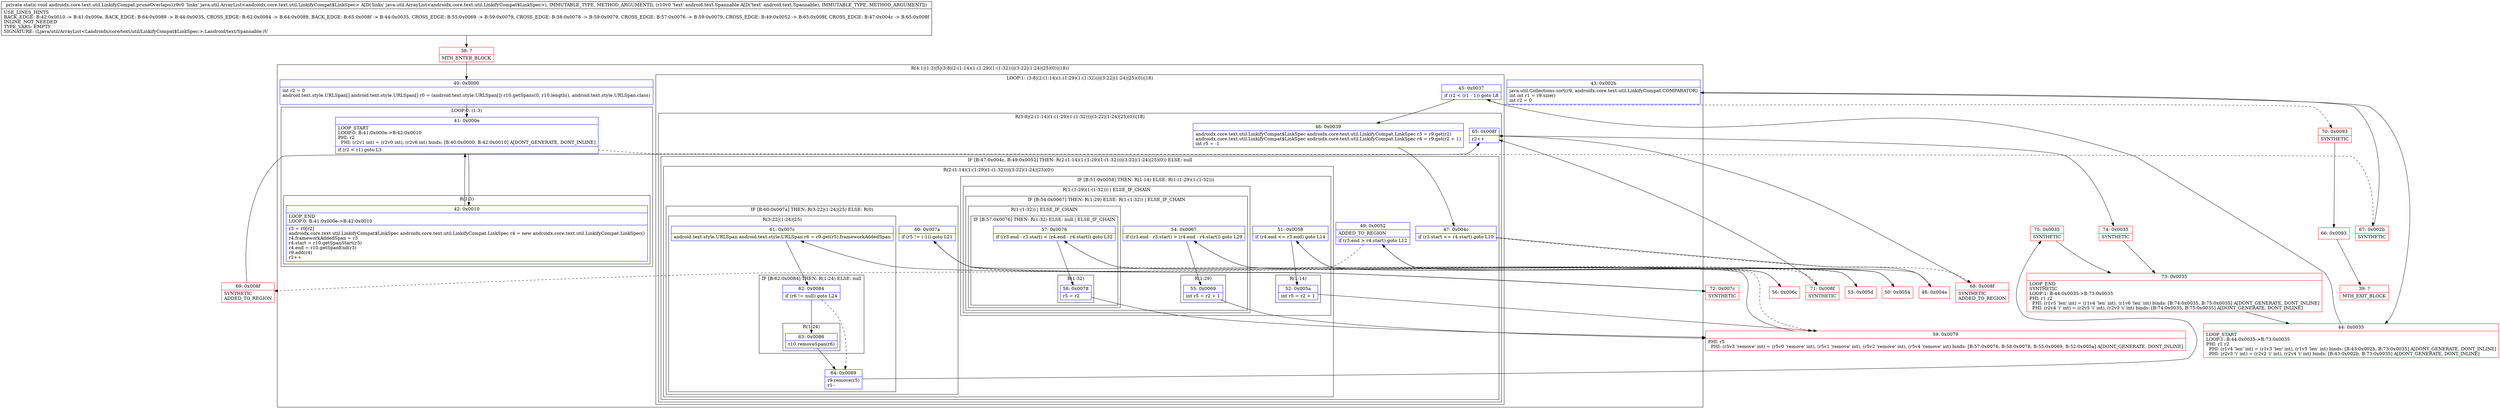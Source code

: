 digraph "CFG forandroidx.core.text.util.LinkifyCompat.pruneOverlaps(Ljava\/util\/ArrayList;Landroid\/text\/Spannable;)V" {
subgraph cluster_Region_511052061 {
label = "R(4:1|(1:3)|5|(3:8|(2:(1:14)(1:(1:29)(1:(1:32)))|(3:22|(1:24)|25)(0))|18))";
node [shape=record,color=blue];
Node_40 [shape=record,label="{40\:\ 0x0000|int r2 = 0\landroid.text.style.URLSpan[] android.text.style.URLSpan[] r0 = (android.text.style.URLSpan[]) r10.getSpans(0, r10.length(), android.text.style.URLSpan.class)\l\l}"];
subgraph cluster_LoopRegion_1342923068 {
label = "LOOP:0: (1:3)";
node [shape=record,color=blue];
Node_41 [shape=record,label="{41\:\ 0x000e|LOOP_START\lLOOP:0: B:41:0x000e\-\>B:42:0x0010\lPHI: r2 \l  PHI: (r2v1 int) = (r2v0 int), (r2v6 int) binds: [B:40:0x0000, B:42:0x0010] A[DONT_GENERATE, DONT_INLINE]\l|if (r2 \< r1) goto L3\l}"];
subgraph cluster_Region_2097809528 {
label = "R(1:3)";
node [shape=record,color=blue];
Node_42 [shape=record,label="{42\:\ 0x0010|LOOP_END\lLOOP:0: B:41:0x000e\-\>B:42:0x0010\l|r3 = r0[r2]\landroidx.core.text.util.LinkifyCompat$LinkSpec androidx.core.text.util.LinkifyCompat.LinkSpec r4 = new androidx.core.text.util.LinkifyCompat.LinkSpec()\lr4.frameworkAddedSpan = r3\lr4.start = r10.getSpanStart(r3)\lr4.end = r10.getSpanEnd(r3)\lr9.add(r4)\lr2++\l}"];
}
}
Node_43 [shape=record,label="{43\:\ 0x002b|java.util.Collections.sort(r9, androidx.core.text.util.LinkifyCompat.COMPARATOR)\lint int r1 = r9.size()\lint r2 = 0\l}"];
subgraph cluster_LoopRegion_434880786 {
label = "LOOP:1: (3:8|(2:(1:14)(1:(1:29)(1:(1:32)))|(3:22|(1:24)|25)(0))|18)";
node [shape=record,color=blue];
Node_45 [shape=record,label="{45\:\ 0x0037|if (r2 \< (r1 \- 1)) goto L8\l}"];
subgraph cluster_Region_930811347 {
label = "R(3:8|(2:(1:14)(1:(1:29)(1:(1:32)))|(3:22|(1:24)|25)(0))|18)";
node [shape=record,color=blue];
Node_46 [shape=record,label="{46\:\ 0x0039|androidx.core.text.util.LinkifyCompat$LinkSpec androidx.core.text.util.LinkifyCompat.LinkSpec r3 = r9.get(r2)\landroidx.core.text.util.LinkifyCompat$LinkSpec androidx.core.text.util.LinkifyCompat.LinkSpec r4 = r9.get(r2 + 1)\lint r5 = \-1\l}"];
subgraph cluster_IfRegion_1460165758 {
label = "IF [B:47:0x004c, B:49:0x0052] THEN: R(2:(1:14)(1:(1:29)(1:(1:32)))|(3:22|(1:24)|25)(0)) ELSE: null";
node [shape=record,color=blue];
Node_47 [shape=record,label="{47\:\ 0x004c|if (r3.start \<= r4.start) goto L10\l}"];
Node_49 [shape=record,label="{49\:\ 0x0052|ADDED_TO_REGION\l|if (r3.end \> r4.start) goto L12\l}"];
subgraph cluster_Region_366922076 {
label = "R(2:(1:14)(1:(1:29)(1:(1:32)))|(3:22|(1:24)|25)(0))";
node [shape=record,color=blue];
subgraph cluster_IfRegion_832927737 {
label = "IF [B:51:0x0058] THEN: R(1:14) ELSE: R(1:(1:29)(1:(1:32)))";
node [shape=record,color=blue];
Node_51 [shape=record,label="{51\:\ 0x0058|if (r4.end \<= r3.end) goto L14\l}"];
subgraph cluster_Region_446663308 {
label = "R(1:14)";
node [shape=record,color=blue];
Node_52 [shape=record,label="{52\:\ 0x005a|int r5 = r2 + 1\l}"];
}
subgraph cluster_Region_918299776 {
label = "R(1:(1:29)(1:(1:32))) | ELSE_IF_CHAIN\l";
node [shape=record,color=blue];
subgraph cluster_IfRegion_2097913308 {
label = "IF [B:54:0x0067] THEN: R(1:29) ELSE: R(1:(1:32)) | ELSE_IF_CHAIN\l";
node [shape=record,color=blue];
Node_54 [shape=record,label="{54\:\ 0x0067|if ((r3.end \- r3.start) \> (r4.end \- r4.start)) goto L29\l}"];
subgraph cluster_Region_2144761503 {
label = "R(1:29)";
node [shape=record,color=blue];
Node_55 [shape=record,label="{55\:\ 0x0069|int r5 = r2 + 1\l}"];
}
subgraph cluster_Region_85778308 {
label = "R(1:(1:32)) | ELSE_IF_CHAIN\l";
node [shape=record,color=blue];
subgraph cluster_IfRegion_1401868960 {
label = "IF [B:57:0x0076] THEN: R(1:32) ELSE: null | ELSE_IF_CHAIN\l";
node [shape=record,color=blue];
Node_57 [shape=record,label="{57\:\ 0x0076|if ((r3.end \- r3.start) \< (r4.end \- r4.start)) goto L32\l}"];
subgraph cluster_Region_955435814 {
label = "R(1:32)";
node [shape=record,color=blue];
Node_58 [shape=record,label="{58\:\ 0x0078|r5 = r2\l}"];
}
}
}
}
}
}
subgraph cluster_IfRegion_1181781763 {
label = "IF [B:60:0x007a] THEN: R(3:22|(1:24)|25) ELSE: R(0)";
node [shape=record,color=blue];
Node_60 [shape=record,label="{60\:\ 0x007a|if (r5 != (\-1)) goto L21\l}"];
subgraph cluster_Region_1198807811 {
label = "R(3:22|(1:24)|25)";
node [shape=record,color=blue];
Node_61 [shape=record,label="{61\:\ 0x007c|android.text.style.URLSpan android.text.style.URLSpan r6 = r9.get(r5).frameworkAddedSpan\l}"];
subgraph cluster_IfRegion_1550856843 {
label = "IF [B:62:0x0084] THEN: R(1:24) ELSE: null";
node [shape=record,color=blue];
Node_62 [shape=record,label="{62\:\ 0x0084|if (r6 != null) goto L24\l}"];
subgraph cluster_Region_2100605348 {
label = "R(1:24)";
node [shape=record,color=blue];
Node_63 [shape=record,label="{63\:\ 0x0086|r10.removeSpan(r6)\l}"];
}
}
Node_64 [shape=record,label="{64\:\ 0x0089|r9.remove(r5)\lr1\-\-\l}"];
}
subgraph cluster_Region_244669594 {
label = "R(0)";
node [shape=record,color=blue];
}
}
}
}
Node_65 [shape=record,label="{65\:\ 0x008f|r2++\l}"];
}
}
}
Node_38 [shape=record,color=red,label="{38\:\ ?|MTH_ENTER_BLOCK\l}"];
Node_67 [shape=record,color=red,label="{67\:\ 0x002b|SYNTHETIC\l}"];
Node_44 [shape=record,color=red,label="{44\:\ 0x0035|LOOP_START\lLOOP:1: B:44:0x0035\-\>B:73:0x0035\lPHI: r1 r2 \l  PHI: (r1v4 'len' int) = (r1v3 'len' int), (r1v5 'len' int) binds: [B:43:0x002b, B:73:0x0035] A[DONT_GENERATE, DONT_INLINE]\l  PHI: (r2v3 'i' int) = (r2v2 'i' int), (r2v4 'i' int) binds: [B:43:0x002b, B:73:0x0035] A[DONT_GENERATE, DONT_INLINE]\l}"];
Node_48 [shape=record,color=red,label="{48\:\ 0x004e}"];
Node_50 [shape=record,color=red,label="{50\:\ 0x0054}"];
Node_59 [shape=record,color=red,label="{59\:\ 0x0079|PHI: r5 \l  PHI: (r5v3 'remove' int) = (r5v0 'remove' int), (r5v1 'remove' int), (r5v2 'remove' int), (r5v4 'remove' int) binds: [B:57:0x0076, B:58:0x0078, B:55:0x0069, B:52:0x005a] A[DONT_GENERATE, DONT_INLINE]\l}"];
Node_71 [shape=record,color=red,label="{71\:\ 0x008f|SYNTHETIC\l}"];
Node_74 [shape=record,color=red,label="{74\:\ 0x0035|SYNTHETIC\l}"];
Node_73 [shape=record,color=red,label="{73\:\ 0x0035|LOOP_END\lSYNTHETIC\lLOOP:1: B:44:0x0035\-\>B:73:0x0035\lPHI: r1 r2 \l  PHI: (r1v5 'len' int) = (r1v4 'len' int), (r1v6 'len' int) binds: [B:74:0x0035, B:75:0x0035] A[DONT_GENERATE, DONT_INLINE]\l  PHI: (r2v4 'i' int) = (r2v5 'i' int), (r2v3 'i' int) binds: [B:74:0x0035, B:75:0x0035] A[DONT_GENERATE, DONT_INLINE]\l}"];
Node_72 [shape=record,color=red,label="{72\:\ 0x007c|SYNTHETIC\l}"];
Node_75 [shape=record,color=red,label="{75\:\ 0x0035|SYNTHETIC\l}"];
Node_53 [shape=record,color=red,label="{53\:\ 0x005d}"];
Node_56 [shape=record,color=red,label="{56\:\ 0x006c}"];
Node_69 [shape=record,color=red,label="{69\:\ 0x008f|SYNTHETIC\lADDED_TO_REGION\l}"];
Node_68 [shape=record,color=red,label="{68\:\ 0x008f|SYNTHETIC\lADDED_TO_REGION\l}"];
Node_70 [shape=record,color=red,label="{70\:\ 0x0093|SYNTHETIC\l}"];
Node_66 [shape=record,color=red,label="{66\:\ 0x0093}"];
Node_39 [shape=record,color=red,label="{39\:\ ?|MTH_EXIT_BLOCK\l}"];
MethodNode[shape=record,label="{private static void androidx.core.text.util.LinkifyCompat.pruneOverlaps((r9v0 'links' java.util.ArrayList\<androidx.core.text.util.LinkifyCompat$LinkSpec\> A[D('links' java.util.ArrayList\<androidx.core.text.util.LinkifyCompat$LinkSpec\>), IMMUTABLE_TYPE, METHOD_ARGUMENT]), (r10v0 'text' android.text.Spannable A[D('text' android.text.Spannable), IMMUTABLE_TYPE, METHOD_ARGUMENT]))  | USE_LINES_HINTS\lBACK_EDGE: B:42:0x0010 \-\> B:41:0x000e, BACK_EDGE: B:64:0x0089 \-\> B:44:0x0035, CROSS_EDGE: B:62:0x0084 \-\> B:64:0x0089, BACK_EDGE: B:65:0x008f \-\> B:44:0x0035, CROSS_EDGE: B:55:0x0069 \-\> B:59:0x0079, CROSS_EDGE: B:58:0x0078 \-\> B:59:0x0079, CROSS_EDGE: B:57:0x0076 \-\> B:59:0x0079, CROSS_EDGE: B:49:0x0052 \-\> B:65:0x008f, CROSS_EDGE: B:47:0x004c \-\> B:65:0x008f\lINLINE_NOT_NEEDED\lTYPE_VARS: EMPTY\lSIGNATURE: (Ljava\/util\/ArrayList\<Landroidx\/core\/text\/util\/LinkifyCompat$LinkSpec;\>;Landroid\/text\/Spannable;)V\l}"];
MethodNode -> Node_38;Node_40 -> Node_41;
Node_41 -> Node_42;
Node_41 -> Node_67[style=dashed];
Node_42 -> Node_41;
Node_43 -> Node_44;
Node_45 -> Node_46;
Node_45 -> Node_70[style=dashed];
Node_46 -> Node_47;
Node_47 -> Node_48;
Node_47 -> Node_68[style=dashed];
Node_49 -> Node_50;
Node_49 -> Node_69[style=dashed];
Node_51 -> Node_52;
Node_51 -> Node_53[style=dashed];
Node_52 -> Node_59;
Node_54 -> Node_55;
Node_54 -> Node_56[style=dashed];
Node_55 -> Node_59;
Node_57 -> Node_58;
Node_57 -> Node_59[style=dashed];
Node_58 -> Node_59;
Node_60 -> Node_71[style=dashed];
Node_60 -> Node_72;
Node_61 -> Node_62;
Node_62 -> Node_63;
Node_62 -> Node_64[style=dashed];
Node_63 -> Node_64;
Node_64 -> Node_75;
Node_65 -> Node_74;
Node_38 -> Node_40;
Node_67 -> Node_43;
Node_44 -> Node_45;
Node_48 -> Node_49;
Node_50 -> Node_51;
Node_59 -> Node_60;
Node_71 -> Node_65;
Node_74 -> Node_73;
Node_73 -> Node_44;
Node_72 -> Node_61;
Node_75 -> Node_73;
Node_53 -> Node_54;
Node_56 -> Node_57;
Node_69 -> Node_65;
Node_68 -> Node_65;
Node_70 -> Node_66;
Node_66 -> Node_39;
}


